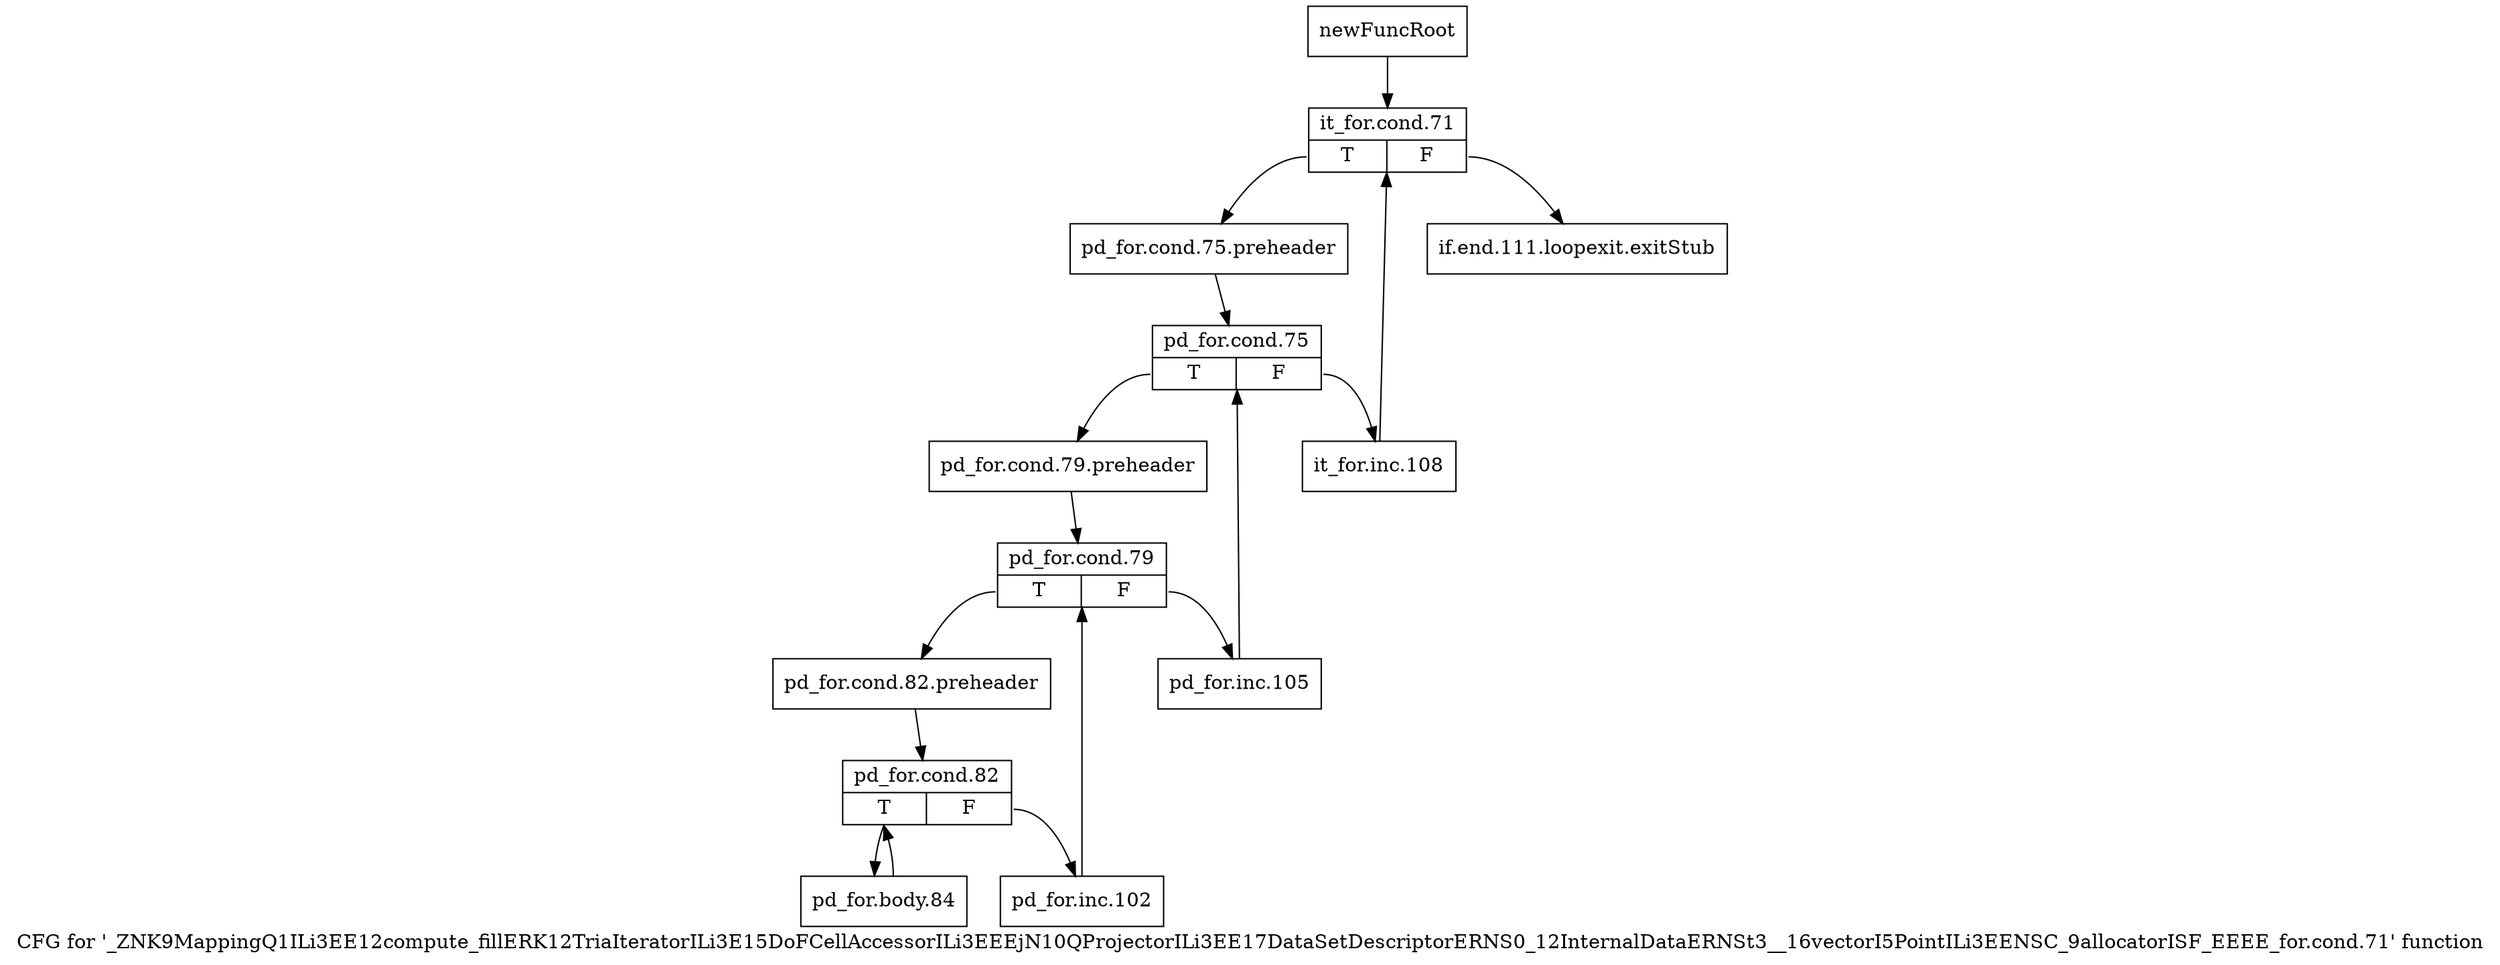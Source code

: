 digraph "CFG for '_ZNK9MappingQ1ILi3EE12compute_fillERK12TriaIteratorILi3E15DoFCellAccessorILi3EEEjN10QProjectorILi3EE17DataSetDescriptorERNS0_12InternalDataERNSt3__16vectorI5PointILi3EENSC_9allocatorISF_EEEE_for.cond.71' function" {
	label="CFG for '_ZNK9MappingQ1ILi3EE12compute_fillERK12TriaIteratorILi3E15DoFCellAccessorILi3EEEjN10QProjectorILi3EE17DataSetDescriptorERNS0_12InternalDataERNSt3__16vectorI5PointILi3EENSC_9allocatorISF_EEEE_for.cond.71' function";

	Node0x94b5610 [shape=record,label="{newFuncRoot}"];
	Node0x94b5610 -> Node0x94b56b0;
	Node0x94b5660 [shape=record,label="{if.end.111.loopexit.exitStub}"];
	Node0x94b56b0 [shape=record,label="{it_for.cond.71|{<s0>T|<s1>F}}"];
	Node0x94b56b0:s0 -> Node0x94b5700;
	Node0x94b56b0:s1 -> Node0x94b5660;
	Node0x94b5700 [shape=record,label="{pd_for.cond.75.preheader}"];
	Node0x94b5700 -> Node0x94b5750;
	Node0x94b5750 [shape=record,label="{pd_for.cond.75|{<s0>T|<s1>F}}"];
	Node0x94b5750:s0 -> Node0x94b57f0;
	Node0x94b5750:s1 -> Node0x94b57a0;
	Node0x94b57a0 [shape=record,label="{it_for.inc.108}"];
	Node0x94b57a0 -> Node0x94b56b0;
	Node0x94b57f0 [shape=record,label="{pd_for.cond.79.preheader}"];
	Node0x94b57f0 -> Node0x94b5840;
	Node0x94b5840 [shape=record,label="{pd_for.cond.79|{<s0>T|<s1>F}}"];
	Node0x94b5840:s0 -> Node0x94b58e0;
	Node0x94b5840:s1 -> Node0x94b5890;
	Node0x94b5890 [shape=record,label="{pd_for.inc.105}"];
	Node0x94b5890 -> Node0x94b5750;
	Node0x94b58e0 [shape=record,label="{pd_for.cond.82.preheader}"];
	Node0x94b58e0 -> Node0x94b5930;
	Node0x94b5930 [shape=record,label="{pd_for.cond.82|{<s0>T|<s1>F}}"];
	Node0x94b5930:s0 -> Node0x94b59d0;
	Node0x94b5930:s1 -> Node0x94b5980;
	Node0x94b5980 [shape=record,label="{pd_for.inc.102}"];
	Node0x94b5980 -> Node0x94b5840;
	Node0x94b59d0 [shape=record,label="{pd_for.body.84}"];
	Node0x94b59d0 -> Node0x94b5930;
}

